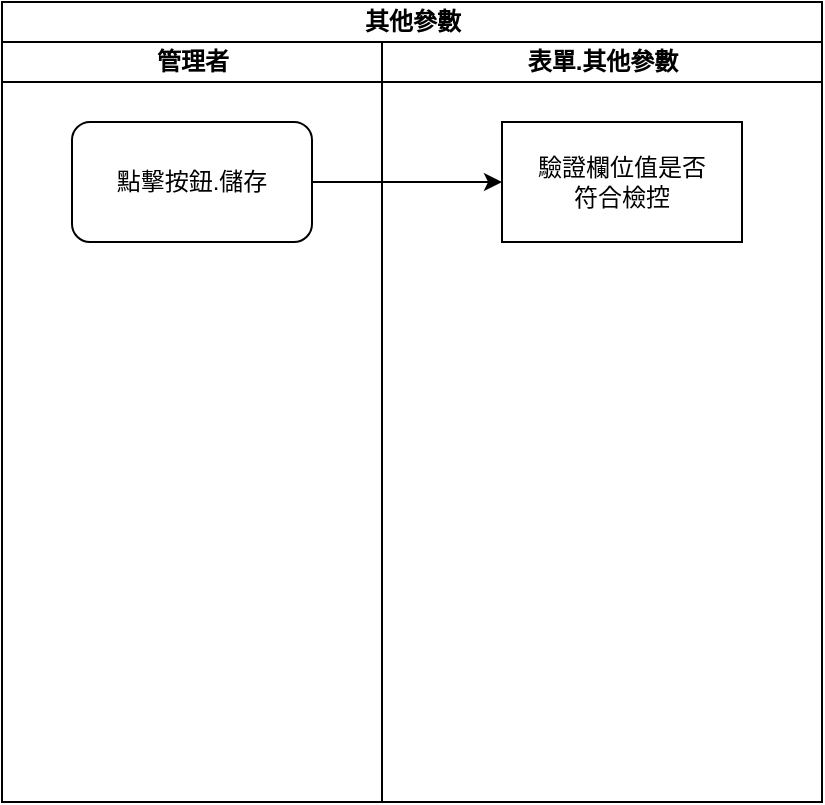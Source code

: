 <mxfile version="13.6.2" type="device"><diagram id="hvENewxg58Gl3fHUWcoD" name="儲存"><mxGraphModel dx="1422" dy="822" grid="1" gridSize="10" guides="1" tooltips="1" connect="1" arrows="1" fold="1" page="1" pageScale="1" pageWidth="827" pageHeight="1169" math="0" shadow="0"><root><mxCell id="0"/><mxCell id="1" parent="0"/><mxCell id="poLW-ren5nWTWfUuOb0S-9" value="其他參數" style="swimlane;html=1;childLayout=stackLayout;resizeParent=1;resizeParentMax=0;startSize=20;" vertex="1" parent="1"><mxGeometry x="400" y="180" width="410" height="400" as="geometry"/></mxCell><mxCell id="poLW-ren5nWTWfUuOb0S-10" value="管理者" style="swimlane;html=1;startSize=20;" vertex="1" parent="poLW-ren5nWTWfUuOb0S-9"><mxGeometry y="20" width="190" height="380" as="geometry"/></mxCell><mxCell id="poLW-ren5nWTWfUuOb0S-15" value="點擊按鈕.儲存" style="rounded=1;whiteSpace=wrap;html=1;" vertex="1" parent="poLW-ren5nWTWfUuOb0S-10"><mxGeometry x="35" y="40" width="120" height="60" as="geometry"/></mxCell><mxCell id="poLW-ren5nWTWfUuOb0S-11" value="表單.其他參數" style="swimlane;html=1;startSize=20;" vertex="1" parent="poLW-ren5nWTWfUuOb0S-9"><mxGeometry x="190" y="20" width="220" height="380" as="geometry"/></mxCell><mxCell id="poLW-ren5nWTWfUuOb0S-14" value="驗證欄位值是否&lt;br&gt;符合檢控" style="rounded=0;whiteSpace=wrap;html=1;" vertex="1" parent="poLW-ren5nWTWfUuOb0S-11"><mxGeometry x="60" y="40" width="120" height="60" as="geometry"/></mxCell><mxCell id="poLW-ren5nWTWfUuOb0S-16" style="edgeStyle=orthogonalEdgeStyle;rounded=0;orthogonalLoop=1;jettySize=auto;html=1;" edge="1" parent="poLW-ren5nWTWfUuOb0S-9" source="poLW-ren5nWTWfUuOb0S-15" target="poLW-ren5nWTWfUuOb0S-14"><mxGeometry relative="1" as="geometry"/></mxCell></root></mxGraphModel></diagram></mxfile>